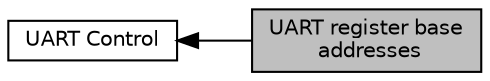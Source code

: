 digraph "UART register base addresses"
{
  edge [fontname="Helvetica",fontsize="10",labelfontname="Helvetica",labelfontsize="10"];
  node [fontname="Helvetica",fontsize="10",shape=record];
  rankdir=LR;
  Node1 [label="UART Control",height=0.2,width=0.4,color="black", fillcolor="white", style="filled",URL="$group__uart__defines.html",tooltip="Defined Constants and Types for the LM4F UART Control "];
  Node0 [label="UART register base\l addresses",height=0.2,width=0.4,color="black", fillcolor="grey75", style="filled", fontcolor="black"];
  Node1->Node0 [shape=plaintext, dir="back", style="solid"];
}
